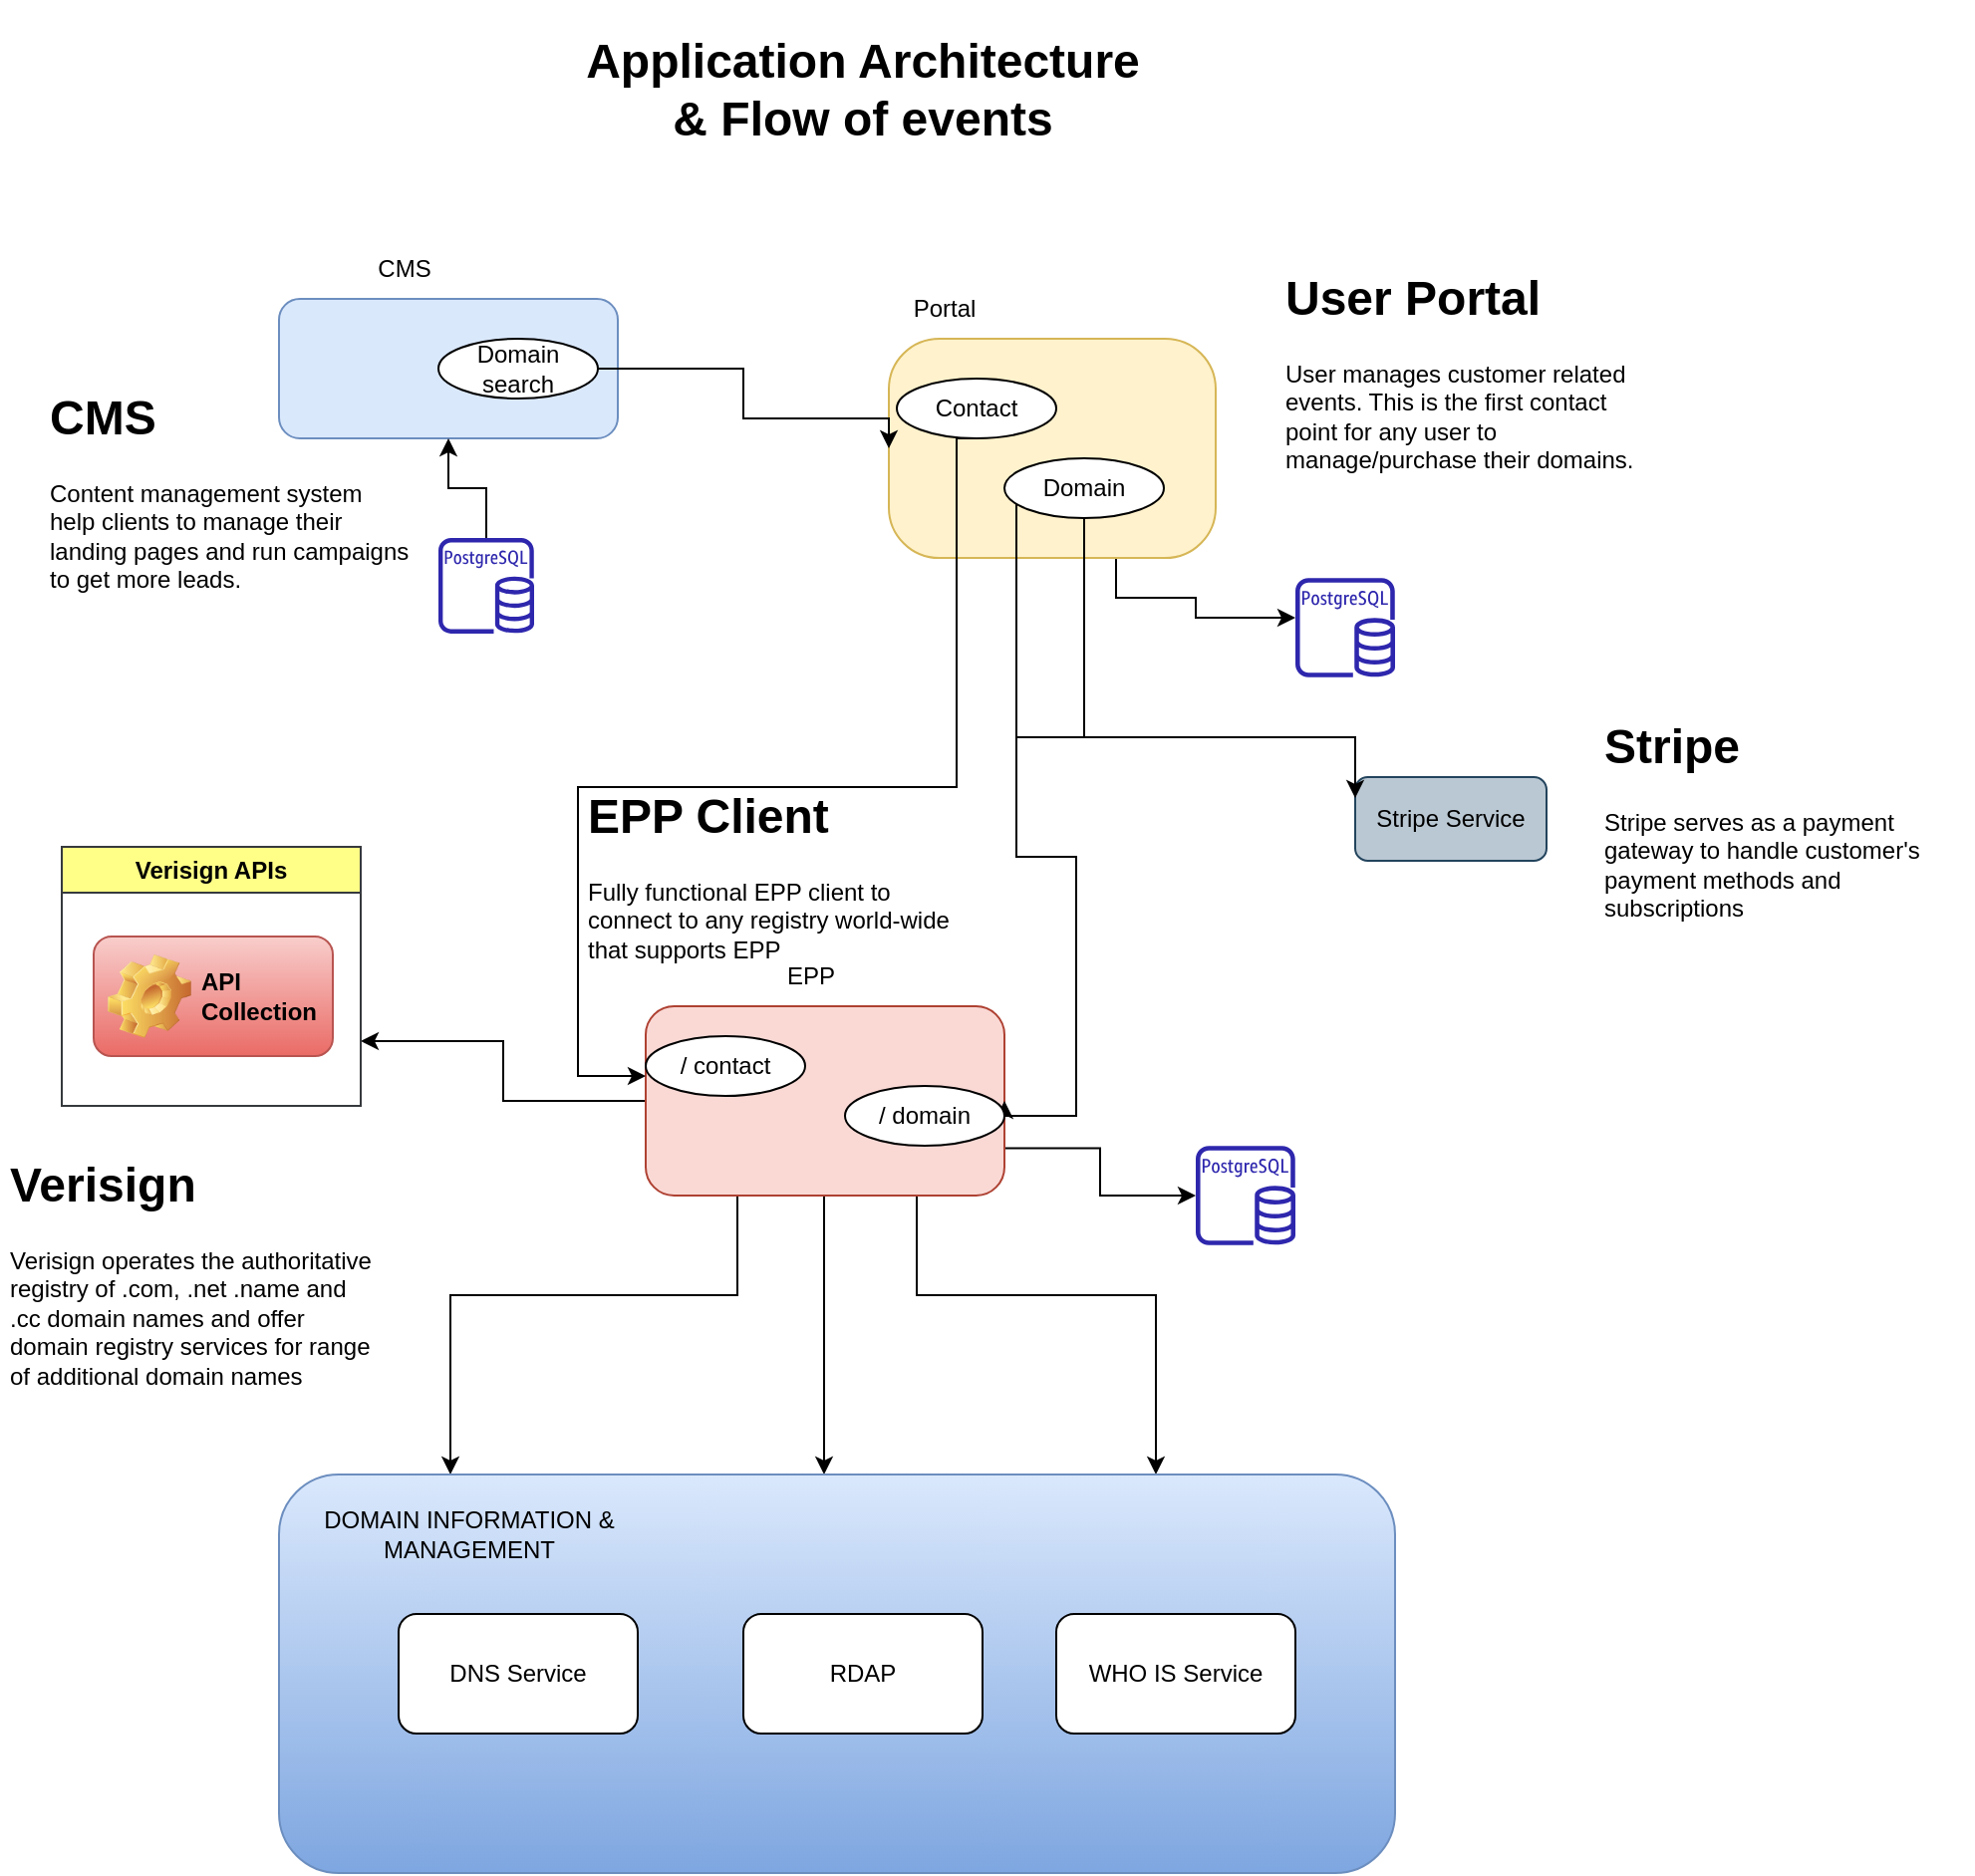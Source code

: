 <mxfile version="21.1.4" type="github">
  <diagram name="Page-1" id="VRshN21xofzHj_C2eg8P">
    <mxGraphModel dx="2302" dy="2274" grid="1" gridSize="10" guides="1" tooltips="1" connect="1" arrows="1" fold="1" page="1" pageScale="1" pageWidth="827" pageHeight="1169" math="0" shadow="0">
      <root>
        <mxCell id="0" />
        <mxCell id="1" parent="0" />
        <mxCell id="BjoEelW40jyDzv5736uh-3" value="&lt;h1&gt;&lt;b&gt;Application Architecture &amp;amp; Flow of events&lt;/b&gt;&lt;/h1&gt;" style="text;strokeColor=none;align=center;fillColor=none;html=1;verticalAlign=middle;whiteSpace=wrap;rounded=0;" vertex="1" parent="1">
          <mxGeometry x="288" y="-40" width="290" height="30" as="geometry" />
        </mxCell>
        <mxCell id="BjoEelW40jyDzv5736uh-27" style="edgeStyle=orthogonalEdgeStyle;rounded=0;orthogonalLoop=1;jettySize=auto;html=1;" edge="1" parent="1" source="BjoEelW40jyDzv5736uh-6" target="BjoEelW40jyDzv5736uh-26">
          <mxGeometry relative="1" as="geometry">
            <mxPoint x="610" y="240" as="targetPoint" />
            <Array as="points">
              <mxPoint x="560" y="230" />
              <mxPoint x="600" y="230" />
              <mxPoint x="600" y="240" />
            </Array>
          </mxGeometry>
        </mxCell>
        <mxCell id="BjoEelW40jyDzv5736uh-6" value="" style="rounded=1;whiteSpace=wrap;html=1;fillColor=#fff2cc;strokeColor=#d6b656;arcSize=23;" vertex="1" parent="1">
          <mxGeometry x="446" y="100" width="164" height="110" as="geometry" />
        </mxCell>
        <mxCell id="BjoEelW40jyDzv5736uh-7" value="Portal" style="text;strokeColor=none;align=center;fillColor=none;html=1;verticalAlign=middle;whiteSpace=wrap;rounded=0;" vertex="1" parent="1">
          <mxGeometry x="391" y="70" width="166" height="30" as="geometry" />
        </mxCell>
        <mxCell id="BjoEelW40jyDzv5736uh-8" value="" style="rounded=1;whiteSpace=wrap;html=1;fillColor=#dae8fc;strokeColor=#6c8ebf;" vertex="1" parent="1">
          <mxGeometry x="140" y="80" width="170" height="70" as="geometry" />
        </mxCell>
        <mxCell id="BjoEelW40jyDzv5736uh-9" value="CMS" style="text;strokeColor=none;align=center;fillColor=none;html=1;verticalAlign=middle;whiteSpace=wrap;rounded=0;" vertex="1" parent="1">
          <mxGeometry x="120" y="50" width="166" height="30" as="geometry" />
        </mxCell>
        <mxCell id="BjoEelW40jyDzv5736uh-38" style="edgeStyle=orthogonalEdgeStyle;rounded=0;orthogonalLoop=1;jettySize=auto;html=1;entryX=0.5;entryY=0;entryDx=0;entryDy=0;" edge="1" parent="1" source="BjoEelW40jyDzv5736uh-10">
          <mxGeometry relative="1" as="geometry">
            <mxPoint x="580.0" y="670" as="targetPoint" />
            <Array as="points">
              <mxPoint x="460" y="580" />
              <mxPoint x="580" y="580" />
            </Array>
          </mxGeometry>
        </mxCell>
        <mxCell id="BjoEelW40jyDzv5736uh-39" style="edgeStyle=orthogonalEdgeStyle;rounded=0;orthogonalLoop=1;jettySize=auto;html=1;entryX=0.5;entryY=0;entryDx=0;entryDy=0;" edge="1" parent="1" source="BjoEelW40jyDzv5736uh-10">
          <mxGeometry relative="1" as="geometry">
            <mxPoint x="413.5" y="670" as="targetPoint" />
          </mxGeometry>
        </mxCell>
        <mxCell id="BjoEelW40jyDzv5736uh-40" style="edgeStyle=orthogonalEdgeStyle;rounded=0;orthogonalLoop=1;jettySize=auto;html=1;entryX=0.5;entryY=0;entryDx=0;entryDy=0;" edge="1" parent="1" source="BjoEelW40jyDzv5736uh-10">
          <mxGeometry relative="1" as="geometry">
            <mxPoint x="226" y="670" as="targetPoint" />
            <Array as="points">
              <mxPoint x="370" y="580" />
              <mxPoint x="226" y="580" />
            </Array>
          </mxGeometry>
        </mxCell>
        <mxCell id="BjoEelW40jyDzv5736uh-48" style="edgeStyle=orthogonalEdgeStyle;rounded=0;orthogonalLoop=1;jettySize=auto;html=1;exitX=1;exitY=0.75;exitDx=0;exitDy=0;" edge="1" parent="1" source="BjoEelW40jyDzv5736uh-10" target="BjoEelW40jyDzv5736uh-47">
          <mxGeometry relative="1" as="geometry" />
        </mxCell>
        <mxCell id="BjoEelW40jyDzv5736uh-56" style="edgeStyle=orthogonalEdgeStyle;rounded=0;orthogonalLoop=1;jettySize=auto;html=1;entryX=1;entryY=0.75;entryDx=0;entryDy=0;" edge="1" parent="1" source="BjoEelW40jyDzv5736uh-10" target="BjoEelW40jyDzv5736uh-41">
          <mxGeometry relative="1" as="geometry" />
        </mxCell>
        <mxCell id="BjoEelW40jyDzv5736uh-10" value="" style="rounded=1;whiteSpace=wrap;html=1;fillColor=#fad9d5;strokeColor=#ae4132;" vertex="1" parent="1">
          <mxGeometry x="324" y="435" width="180" height="95" as="geometry" />
        </mxCell>
        <mxCell id="BjoEelW40jyDzv5736uh-15" value="EPP" style="text;strokeColor=none;align=center;fillColor=none;html=1;verticalAlign=middle;whiteSpace=wrap;rounded=0;" vertex="1" parent="1">
          <mxGeometry x="324" y="405" width="166" height="30" as="geometry" />
        </mxCell>
        <mxCell id="BjoEelW40jyDzv5736uh-16" value="&lt;h1&gt;CMS&lt;/h1&gt;&lt;p&gt;Content management system help clients to manage their landing pages and run campaigns to get more leads.&lt;/p&gt;" style="text;html=1;strokeColor=none;fillColor=none;spacing=5;spacingTop=-20;whiteSpace=wrap;overflow=hidden;rounded=0;" vertex="1" parent="1">
          <mxGeometry x="20" y="120" width="190" height="120" as="geometry" />
        </mxCell>
        <mxCell id="BjoEelW40jyDzv5736uh-22" style="edgeStyle=orthogonalEdgeStyle;rounded=0;orthogonalLoop=1;jettySize=auto;html=1;entryX=0.5;entryY=1;entryDx=0;entryDy=0;" edge="1" parent="1" source="BjoEelW40jyDzv5736uh-20" target="BjoEelW40jyDzv5736uh-8">
          <mxGeometry relative="1" as="geometry" />
        </mxCell>
        <mxCell id="BjoEelW40jyDzv5736uh-20" value="" style="sketch=0;outlineConnect=0;fontColor=#232F3E;gradientColor=none;fillColor=#2E27AD;strokeColor=none;dashed=0;verticalLabelPosition=bottom;verticalAlign=top;align=center;html=1;fontSize=12;fontStyle=0;aspect=fixed;pointerEvents=1;shape=mxgraph.aws4.rds_postgresql_instance;" vertex="1" parent="1">
          <mxGeometry x="220" y="200" width="48" height="48" as="geometry" />
        </mxCell>
        <mxCell id="BjoEelW40jyDzv5736uh-24" style="edgeStyle=orthogonalEdgeStyle;rounded=0;orthogonalLoop=1;jettySize=auto;html=1;exitX=1;exitY=0.5;exitDx=0;exitDy=0;entryX=0;entryY=0.5;entryDx=0;entryDy=0;" edge="1" parent="1" source="BjoEelW40jyDzv5736uh-23" target="BjoEelW40jyDzv5736uh-6">
          <mxGeometry relative="1" as="geometry">
            <Array as="points">
              <mxPoint x="373" y="115" />
              <mxPoint x="373" y="140" />
              <mxPoint x="446" y="140" />
            </Array>
          </mxGeometry>
        </mxCell>
        <mxCell id="BjoEelW40jyDzv5736uh-23" value="Domain search" style="ellipse;whiteSpace=wrap;html=1;" vertex="1" parent="1">
          <mxGeometry x="220" y="100" width="80" height="30" as="geometry" />
        </mxCell>
        <mxCell id="BjoEelW40jyDzv5736uh-25" value="&lt;h1&gt;User Portal&lt;/h1&gt;&lt;p&gt;User manages customer related events. This is the first contact point for any user to manage/purchase their domains.&lt;/p&gt;" style="text;html=1;strokeColor=none;fillColor=none;spacing=5;spacingTop=-20;whiteSpace=wrap;overflow=hidden;rounded=0;" vertex="1" parent="1">
          <mxGeometry x="640" y="60" width="190" height="120" as="geometry" />
        </mxCell>
        <mxCell id="BjoEelW40jyDzv5736uh-26" value="" style="sketch=0;outlineConnect=0;fontColor=#232F3E;gradientColor=none;fillColor=#2E27AD;strokeColor=none;dashed=0;verticalLabelPosition=bottom;verticalAlign=top;align=center;html=1;fontSize=12;fontStyle=0;aspect=fixed;pointerEvents=1;shape=mxgraph.aws4.rds_postgresql_instance;" vertex="1" parent="1">
          <mxGeometry x="650" y="220" width="50" height="50" as="geometry" />
        </mxCell>
        <mxCell id="BjoEelW40jyDzv5736uh-30" style="edgeStyle=orthogonalEdgeStyle;rounded=0;orthogonalLoop=1;jettySize=auto;html=1;exitX=0.5;exitY=1;exitDx=0;exitDy=0;" edge="1" parent="1" source="BjoEelW40jyDzv5736uh-28" target="BjoEelW40jyDzv5736uh-10">
          <mxGeometry relative="1" as="geometry">
            <mxPoint x="290" y="490" as="targetPoint" />
            <Array as="points">
              <mxPoint x="480" y="150" />
              <mxPoint x="480" y="325" />
              <mxPoint x="290" y="325" />
              <mxPoint x="290" y="470" />
            </Array>
          </mxGeometry>
        </mxCell>
        <mxCell id="BjoEelW40jyDzv5736uh-28" value="Contact" style="ellipse;whiteSpace=wrap;html=1;" vertex="1" parent="1">
          <mxGeometry x="450" y="120" width="80" height="30" as="geometry" />
        </mxCell>
        <mxCell id="BjoEelW40jyDzv5736uh-29" value="Stripe Service" style="rounded=1;whiteSpace=wrap;html=1;fillColor=#bac8d3;strokeColor=#23445d;" vertex="1" parent="1">
          <mxGeometry x="680" y="320" width="96" height="42" as="geometry" />
        </mxCell>
        <mxCell id="BjoEelW40jyDzv5736uh-31" value="/ contact" style="ellipse;whiteSpace=wrap;html=1;" vertex="1" parent="1">
          <mxGeometry x="324" y="450" width="80" height="30" as="geometry" />
        </mxCell>
        <mxCell id="BjoEelW40jyDzv5736uh-33" style="edgeStyle=orthogonalEdgeStyle;rounded=0;orthogonalLoop=1;jettySize=auto;html=1;exitX=0.5;exitY=1;exitDx=0;exitDy=0;entryX=0;entryY=0.25;entryDx=0;entryDy=0;" edge="1" parent="1" source="BjoEelW40jyDzv5736uh-32" target="BjoEelW40jyDzv5736uh-29">
          <mxGeometry relative="1" as="geometry">
            <Array as="points">
              <mxPoint x="510" y="300" />
              <mxPoint x="650" y="300" />
            </Array>
          </mxGeometry>
        </mxCell>
        <mxCell id="BjoEelW40jyDzv5736uh-35" style="edgeStyle=orthogonalEdgeStyle;rounded=0;orthogonalLoop=1;jettySize=auto;html=1;entryX=1;entryY=0.5;entryDx=0;entryDy=0;" edge="1" parent="1" source="BjoEelW40jyDzv5736uh-32" target="BjoEelW40jyDzv5736uh-10">
          <mxGeometry relative="1" as="geometry">
            <Array as="points">
              <mxPoint x="510" y="360" />
              <mxPoint x="540" y="360" />
              <mxPoint x="540" y="490" />
            </Array>
          </mxGeometry>
        </mxCell>
        <mxCell id="BjoEelW40jyDzv5736uh-32" value="Domain" style="ellipse;whiteSpace=wrap;html=1;" vertex="1" parent="1">
          <mxGeometry x="504" y="160" width="80" height="30" as="geometry" />
        </mxCell>
        <mxCell id="BjoEelW40jyDzv5736uh-34" value="/ domain" style="ellipse;whiteSpace=wrap;html=1;" vertex="1" parent="1">
          <mxGeometry x="424" y="475" width="80" height="30" as="geometry" />
        </mxCell>
        <mxCell id="BjoEelW40jyDzv5736uh-41" value="Verisign APIs" style="swimlane;whiteSpace=wrap;html=1;fillColor=#ffff88;strokeColor=#36393d;" vertex="1" parent="1">
          <mxGeometry x="31" y="355" width="150" height="130" as="geometry" />
        </mxCell>
        <mxCell id="BjoEelW40jyDzv5736uh-44" value="API Collection" style="label;whiteSpace=wrap;html=1;image=img/clipart/Gear_128x128.png;fillColor=#f8cecc;strokeColor=#b85450;gradientColor=#ea6b66;" vertex="1" parent="BjoEelW40jyDzv5736uh-41">
          <mxGeometry x="16" y="45" width="120" height="60" as="geometry" />
        </mxCell>
        <mxCell id="BjoEelW40jyDzv5736uh-45" value="&lt;h1&gt;EPP Client&lt;/h1&gt;&lt;p&gt;Fully functional EPP client to connect to any registry world-wide that supports EPP&lt;br&gt;&lt;/p&gt;" style="text;html=1;strokeColor=none;fillColor=none;spacing=5;spacingTop=-20;whiteSpace=wrap;overflow=hidden;rounded=0;" vertex="1" parent="1">
          <mxGeometry x="290" y="320" width="190" height="120" as="geometry" />
        </mxCell>
        <mxCell id="BjoEelW40jyDzv5736uh-46" style="edgeStyle=orthogonalEdgeStyle;rounded=0;orthogonalLoop=1;jettySize=auto;html=1;exitX=0.5;exitY=1;exitDx=0;exitDy=0;" edge="1" parent="1" source="BjoEelW40jyDzv5736uh-45" target="BjoEelW40jyDzv5736uh-45">
          <mxGeometry relative="1" as="geometry" />
        </mxCell>
        <mxCell id="BjoEelW40jyDzv5736uh-47" value="" style="sketch=0;outlineConnect=0;fontColor=#232F3E;gradientColor=none;fillColor=#2E27AD;strokeColor=none;dashed=0;verticalLabelPosition=bottom;verticalAlign=top;align=center;html=1;fontSize=12;fontStyle=0;aspect=fixed;pointerEvents=1;shape=mxgraph.aws4.rds_postgresql_instance;" vertex="1" parent="1">
          <mxGeometry x="600" y="505" width="50" height="50" as="geometry" />
        </mxCell>
        <mxCell id="BjoEelW40jyDzv5736uh-49" value="" style="rounded=1;whiteSpace=wrap;html=1;fillColor=#dae8fc;gradientColor=#7ea6e0;strokeColor=#6c8ebf;" vertex="1" parent="1">
          <mxGeometry x="140" y="670" width="560" height="200" as="geometry" />
        </mxCell>
        <mxCell id="BjoEelW40jyDzv5736uh-50" value="RDAP" style="rounded=1;whiteSpace=wrap;html=1;" vertex="1" parent="1">
          <mxGeometry x="373" y="740" width="120" height="60" as="geometry" />
        </mxCell>
        <mxCell id="BjoEelW40jyDzv5736uh-51" value="DNS Service" style="rounded=1;whiteSpace=wrap;html=1;" vertex="1" parent="1">
          <mxGeometry x="200" y="740" width="120" height="60" as="geometry" />
        </mxCell>
        <mxCell id="BjoEelW40jyDzv5736uh-52" value="WHO IS Service" style="rounded=1;whiteSpace=wrap;html=1;" vertex="1" parent="1">
          <mxGeometry x="530" y="740" width="120" height="60" as="geometry" />
        </mxCell>
        <mxCell id="BjoEelW40jyDzv5736uh-53" value="DOMAIN INFORMATION &amp;amp; MANAGEMENT" style="text;html=1;strokeColor=none;fillColor=none;align=center;verticalAlign=middle;whiteSpace=wrap;rounded=0;" vertex="1" parent="1">
          <mxGeometry x="151" y="680" width="169" height="40" as="geometry" />
        </mxCell>
        <mxCell id="BjoEelW40jyDzv5736uh-55" value="&lt;h1&gt;Verisign&lt;/h1&gt;&lt;p&gt;Verisign operates the authoritative registry of .com, .net .name and .cc domain names and offer domain registry services for range of additional domain names&lt;br&gt;&lt;/p&gt;" style="text;html=1;strokeColor=none;fillColor=none;spacing=5;spacingTop=-20;whiteSpace=wrap;overflow=hidden;rounded=0;" vertex="1" parent="1">
          <mxGeometry y="505" width="190" height="120" as="geometry" />
        </mxCell>
        <mxCell id="BjoEelW40jyDzv5736uh-57" style="edgeStyle=orthogonalEdgeStyle;rounded=0;orthogonalLoop=1;jettySize=auto;html=1;exitX=0.5;exitY=1;exitDx=0;exitDy=0;" edge="1" parent="1" source="BjoEelW40jyDzv5736uh-3" target="BjoEelW40jyDzv5736uh-3">
          <mxGeometry relative="1" as="geometry" />
        </mxCell>
        <mxCell id="BjoEelW40jyDzv5736uh-60" value="&lt;h1&gt;Stripe&amp;nbsp;&lt;/h1&gt;&lt;p&gt;Stripe serves as a payment gateway to handle customer&#39;s payment methods and subscriptions&lt;/p&gt;" style="text;html=1;strokeColor=none;fillColor=none;spacing=5;spacingTop=-20;whiteSpace=wrap;overflow=hidden;rounded=0;" vertex="1" parent="1">
          <mxGeometry x="800" y="285" width="190" height="120" as="geometry" />
        </mxCell>
      </root>
    </mxGraphModel>
  </diagram>
</mxfile>
